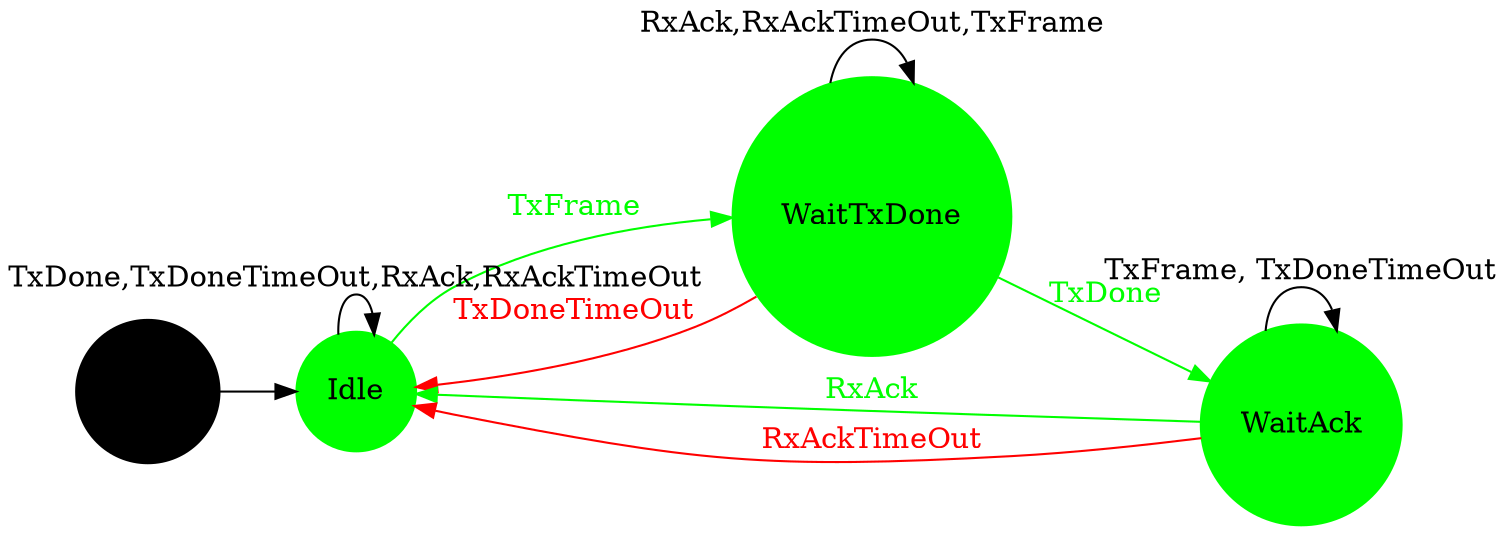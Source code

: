 digraph graphname {
    rankdir=LR;
    start[label="Start" style=filled color=black shape=circle];
    WaitTxDone [label="WaitTxDone" style=filled color=green shape=circle];
    Idle[label="Idle" style=filled color=green shape=circle];
    WaitAck[label="WaitAck" style=filled color=green shape=circle];

    Idle->WaitTxDone[label="TxFrame" color=green  fontcolor=green] ;
    Idle->Idle[label="TxDone,TxDoneTimeOut,RxAck,RxAckTimeOut"];
	//Idle->Idle[label="TxDoneTimeOut"];
	//Idle->Idle[label="RxAck"];
	//Idle->Idle[label="RxAckTimeOut"];


    WaitAck->Idle[label="RxAck" color=green fontcolor=green];
	WaitAck->Idle[ fontcolor=red label="RxAckTimeOut" color=red];
	WaitAck->WaitAck[label="TxFrame, TxDoneTimeOut" color=black]
	
    WaitTxDone->WaitAck[label="TxDone" color=green  fontcolor=green];
	WaitTxDone->Idle[label="TxDoneTimeOut" color=red fontcolor=red]
	WaitTxDone->WaitTxDone[label="RxAck,RxAckTimeOut,TxFrame"];
    start->Idle;
}
